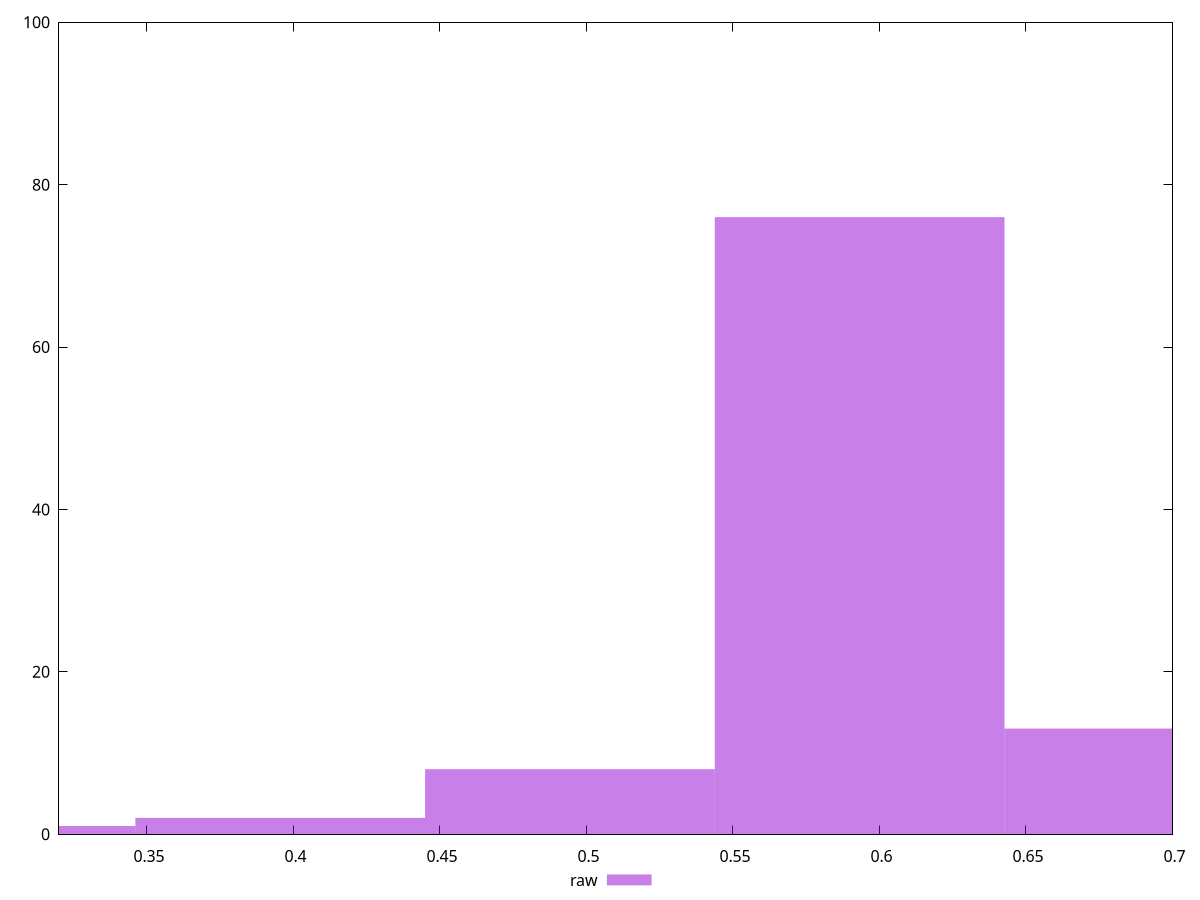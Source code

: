 reset

$raw <<EOF
0.4943627168599122 8
0.5932352602318947 76
0.692107803603877 13
0.29661763011594733 1
0.39549017348792975 2
EOF

set key outside below
set boxwidth 0.09887254337198244
set xrange [0.32:0.7]
set yrange [0:100]
set trange [0:100]
set style fill transparent solid 0.5 noborder
set terminal svg size 640, 490 enhanced background rgb 'white'
set output "reports/report_00027_2021-02-24T12-40-31.850Z/meta/score/samples/music/raw/histogram.svg"

plot $raw title "raw" with boxes

reset

